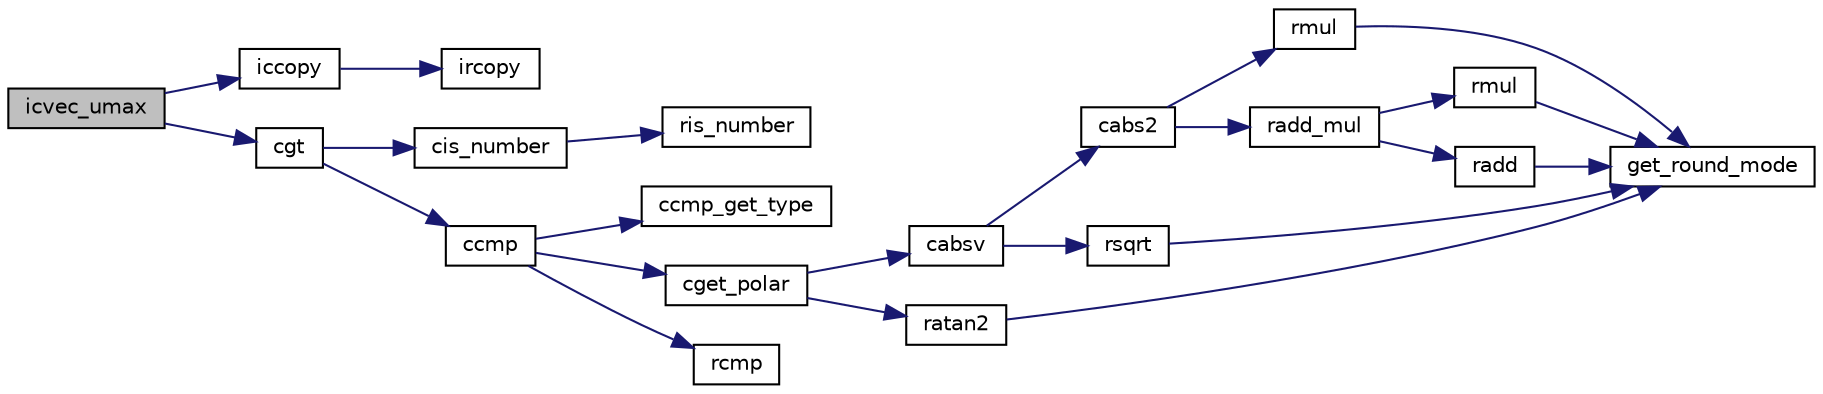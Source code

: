 digraph "icvec_umax"
{
  edge [fontname="Helvetica",fontsize="10",labelfontname="Helvetica",labelfontsize="10"];
  node [fontname="Helvetica",fontsize="10",shape=record];
  rankdir="LR";
  Node660 [label="icvec_umax",height=0.2,width=0.4,color="black", fillcolor="grey75", style="filled", fontcolor="black"];
  Node660 -> Node661 [color="midnightblue",fontsize="10",style="solid",fontname="Helvetica"];
  Node661 [label="iccopy",height=0.2,width=0.4,color="black", fillcolor="white", style="filled",URL="$icmulti_8c.html#a0e3f5efa94c1a1e8cc0a527d6cbcbdee",tooltip="コピー [y0,y1]=[x0,x1]. "];
  Node661 -> Node662 [color="midnightblue",fontsize="10",style="solid",fontname="Helvetica"];
  Node662 [label="ircopy",height=0.2,width=0.4,color="black", fillcolor="white", style="filled",URL="$irmulti_8c.html#aaf2192a33e04cbba12da47550fde287e",tooltip="コピー [y0,y1]=[x0,x1]. "];
  Node660 -> Node663 [color="midnightblue",fontsize="10",style="solid",fontname="Helvetica"];
  Node663 [label="cgt",height=0.2,width=0.4,color="black", fillcolor="white", style="filled",URL="$cmulti_8c.html#a0d49683a79b466ae157322e845520013",tooltip="cmulti型の値の比較 x>y "];
  Node663 -> Node664 [color="midnightblue",fontsize="10",style="solid",fontname="Helvetica"];
  Node664 [label="cis_number",height=0.2,width=0.4,color="black", fillcolor="white", style="filled",URL="$cmulti_8c.html#a0873a88220c125143451a70a83a712f6",tooltip="cmulti型が数であるかの判定. "];
  Node664 -> Node665 [color="midnightblue",fontsize="10",style="solid",fontname="Helvetica"];
  Node665 [label="ris_number",height=0.2,width=0.4,color="black", fillcolor="white", style="filled",URL="$is__rmulti_8h.html#a02c3c838634809fb6260ab78926b5f8b",tooltip="rmulti型が数であるかの判定. "];
  Node663 -> Node666 [color="midnightblue",fontsize="10",style="solid",fontname="Helvetica"];
  Node666 [label="ccmp",height=0.2,width=0.4,color="black", fillcolor="white", style="filled",URL="$cmulti_8c.html#a9d30ad3cd5a86d816ac906db4d8dfbff",tooltip="cmulti型の値の比較 x<=>y "];
  Node666 -> Node667 [color="midnightblue",fontsize="10",style="solid",fontname="Helvetica"];
  Node667 [label="ccmp_get_type",height=0.2,width=0.4,color="black", fillcolor="white", style="filled",URL="$cmulti_8c.html#ad4e2a45b385acf35da73368b3eb29cad",tooltip="cmulti型の値の比較 x<=>y の方法の取得 "];
  Node666 -> Node668 [color="midnightblue",fontsize="10",style="solid",fontname="Helvetica"];
  Node668 [label="cget_polar",height=0.2,width=0.4,color="black", fillcolor="white", style="filled",URL="$cmulti_8c.html#a1244b9bf1f9c3419f0d161e8ab7c94a1",tooltip="cmulti型の極座標 z=r*exp(i*theta) "];
  Node668 -> Node669 [color="midnightblue",fontsize="10",style="solid",fontname="Helvetica"];
  Node669 [label="cabsv",height=0.2,width=0.4,color="black", fillcolor="white", style="filled",URL="$cmulti_8c.html#ae6aa56ed1fbc6ffe1d33b6dea08330af",tooltip="cmulti型の絶対値 y=abs(x) "];
  Node669 -> Node670 [color="midnightblue",fontsize="10",style="solid",fontname="Helvetica"];
  Node670 [label="cabs2",height=0.2,width=0.4,color="black", fillcolor="white", style="filled",URL="$cmulti_8c.html#a11731685d9039dad69dd6b81acb1b64a",tooltip="cmulti型の絶対値の平方 y=abs(x)^2 "];
  Node670 -> Node671 [color="midnightblue",fontsize="10",style="solid",fontname="Helvetica"];
  Node671 [label="rmul",height=0.2,width=0.4,color="black", fillcolor="white", style="filled",URL="$is__rmulti_8h.html#a823702afaeee275caf7d0946679b3292",tooltip="rmulti型の掛け算 z=x*y "];
  Node671 -> Node672 [color="midnightblue",fontsize="10",style="solid",fontname="Helvetica"];
  Node672 [label="get_round_mode",height=0.2,width=0.4,color="black", fillcolor="white", style="filled",URL="$rmulti_8c.html#a87ddf80272b2d930dcc2d3466a9b1d74",tooltip="rmulti型の丸めモードの状態の取得. "];
  Node670 -> Node673 [color="midnightblue",fontsize="10",style="solid",fontname="Helvetica"];
  Node673 [label="radd_mul",height=0.2,width=0.4,color="black", fillcolor="white", style="filled",URL="$is__rmulti_8h.html#a05f48c1dd7a3fde008998c2533c5909c",tooltip="rmulti型の掛け算の加算 z+=x*y "];
  Node673 -> Node674 [color="midnightblue",fontsize="10",style="solid",fontname="Helvetica"];
  Node674 [label="rmul",height=0.2,width=0.4,color="black", fillcolor="white", style="filled",URL="$rmulti_8c.html#a823702afaeee275caf7d0946679b3292",tooltip="rmulti型の掛け算 z=x*y "];
  Node674 -> Node672 [color="midnightblue",fontsize="10",style="solid",fontname="Helvetica"];
  Node673 -> Node675 [color="midnightblue",fontsize="10",style="solid",fontname="Helvetica"];
  Node675 [label="radd",height=0.2,width=0.4,color="black", fillcolor="white", style="filled",URL="$rmulti_8c.html#a813e20e23a783bb1cf2e65a9f16ae34d",tooltip="rmulti型の足し算 z=x+y "];
  Node675 -> Node672 [color="midnightblue",fontsize="10",style="solid",fontname="Helvetica"];
  Node669 -> Node676 [color="midnightblue",fontsize="10",style="solid",fontname="Helvetica"];
  Node676 [label="rsqrt",height=0.2,width=0.4,color="black", fillcolor="white", style="filled",URL="$is__rmulti_8h.html#a26662dbe8af4b87190d09ee080a6c18f",tooltip="rmulti型の計算 y=sqrt(x) "];
  Node676 -> Node672 [color="midnightblue",fontsize="10",style="solid",fontname="Helvetica"];
  Node668 -> Node677 [color="midnightblue",fontsize="10",style="solid",fontname="Helvetica"];
  Node677 [label="ratan2",height=0.2,width=0.4,color="black", fillcolor="white", style="filled",URL="$is__rmulti_8h.html#a1e020fe475737e887f7d5a969bc53e1a",tooltip="rmulti型の計算 y=arctan(x/y) "];
  Node677 -> Node672 [color="midnightblue",fontsize="10",style="solid",fontname="Helvetica"];
  Node666 -> Node678 [color="midnightblue",fontsize="10",style="solid",fontname="Helvetica"];
  Node678 [label="rcmp",height=0.2,width=0.4,color="black", fillcolor="white", style="filled",URL="$is__rmulti_8h.html#aa7f2e03f88a388911123c82ad3f36b16",tooltip="rmulti型の値の比較 x<=>y "];
}
